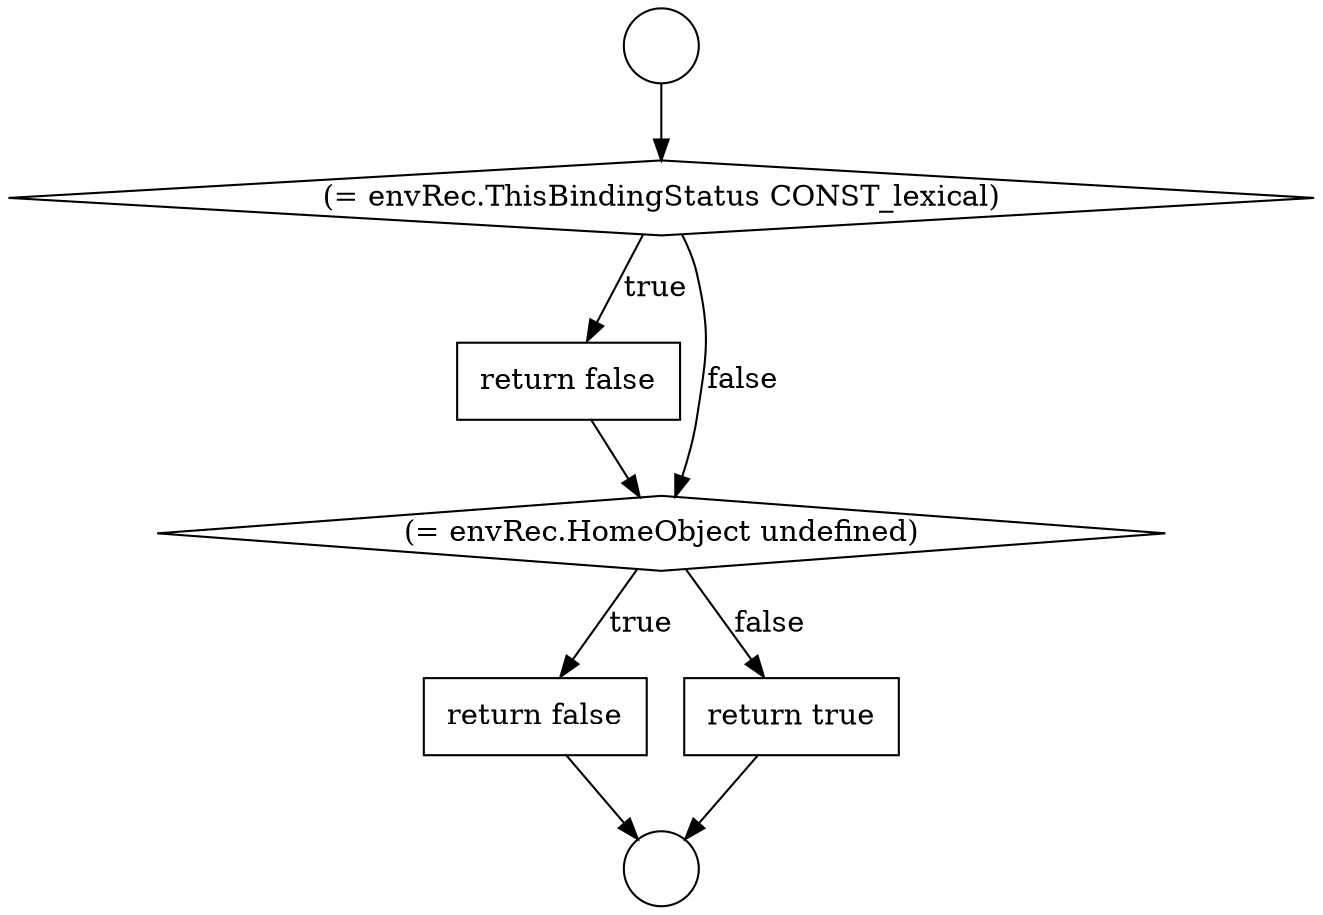 digraph {
  node1633 [shape=diamond, label=<<font color="black">(= envRec.ThisBindingStatus CONST_lexical)</font>> color="black" fillcolor="white" style=filled]
  node1632 [shape=circle label=" " color="black" fillcolor="white" style=filled]
  node1636 [shape=none, margin=0, label=<<font color="black">
    <table border="0" cellborder="1" cellspacing="0" cellpadding="10">
      <tr><td align="left">return false</td></tr>
    </table>
  </font>> color="black" fillcolor="white" style=filled]
  node1634 [shape=none, margin=0, label=<<font color="black">
    <table border="0" cellborder="1" cellspacing="0" cellpadding="10">
      <tr><td align="left">return false</td></tr>
    </table>
  </font>> color="black" fillcolor="white" style=filled]
  node1631 [shape=circle label=" " color="black" fillcolor="white" style=filled]
  node1635 [shape=diamond, label=<<font color="black">(= envRec.HomeObject undefined)</font>> color="black" fillcolor="white" style=filled]
  node1637 [shape=none, margin=0, label=<<font color="black">
    <table border="0" cellborder="1" cellspacing="0" cellpadding="10">
      <tr><td align="left">return true</td></tr>
    </table>
  </font>> color="black" fillcolor="white" style=filled]
  node1633 -> node1634 [label=<<font color="black">true</font>> color="black"]
  node1633 -> node1635 [label=<<font color="black">false</font>> color="black"]
  node1636 -> node1632 [ color="black"]
  node1635 -> node1636 [label=<<font color="black">true</font>> color="black"]
  node1635 -> node1637 [label=<<font color="black">false</font>> color="black"]
  node1631 -> node1633 [ color="black"]
  node1637 -> node1632 [ color="black"]
  node1634 -> node1635 [ color="black"]
}
